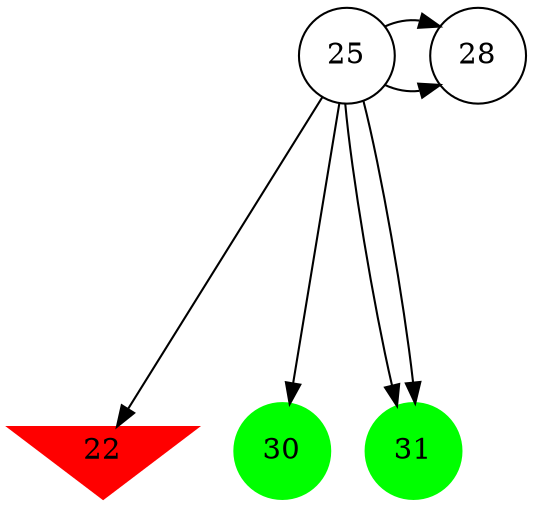 digraph brain {
	ranksep=2.0;
	22 [shape=invtriangle,style=filled,color=red];
	25 [shape=circle,color=black];
	28 [shape=circle,color=black];
	30 [shape=circle,style=filled,color=green];
	31 [shape=circle,style=filled,color=green];
	25	->	28;
	25	->	31;
	25	->	22;
	25	->	28;
	25	->	31;
	25	->	30;
	{ rank=same; 22; }
	{ rank=same; 25; 28; }
	{ rank=same; 30; 31; }
}
